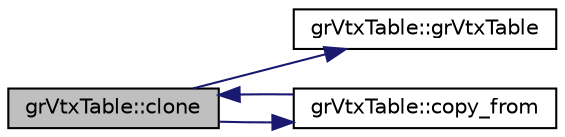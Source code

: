 digraph "grVtxTable::clone"
{
  edge [fontname="Helvetica",fontsize="10",labelfontname="Helvetica",labelfontsize="10"];
  node [fontname="Helvetica",fontsize="10",shape=record];
  rankdir="LR";
  Node1 [label="grVtxTable::clone",height=0.2,width=0.4,color="black", fillcolor="grey75", style="filled", fontcolor="black"];
  Node1 -> Node2 [color="midnightblue",fontsize="10",style="solid",fontname="Helvetica"];
  Node2 [label="grVtxTable::grVtxTable",height=0.2,width=0.4,color="black", fillcolor="white", style="filled",URL="$classgr_vtx_table.html#a006291f2a5890ae5332e6da824bbefd0"];
  Node1 -> Node3 [color="midnightblue",fontsize="10",style="solid",fontname="Helvetica"];
  Node3 [label="grVtxTable::copy_from",height=0.2,width=0.4,color="black", fillcolor="white", style="filled",URL="$classgr_vtx_table.html#a5af4af273adeb1e21a267681840f91f0"];
  Node3 -> Node1 [color="midnightblue",fontsize="10",style="solid",fontname="Helvetica"];
}
